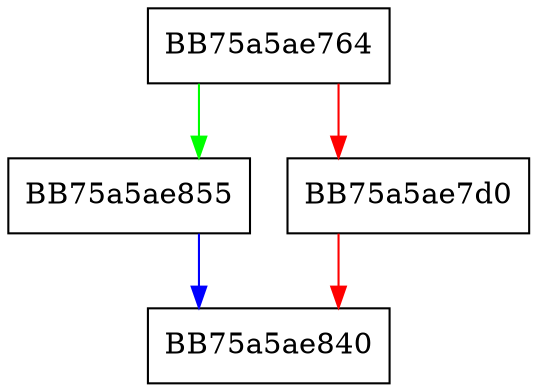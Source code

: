 digraph trigger_interrupt {
  node [shape="box"];
  graph [splines=ortho];
  BB75a5ae764 -> BB75a5ae855 [color="green"];
  BB75a5ae764 -> BB75a5ae7d0 [color="red"];
  BB75a5ae7d0 -> BB75a5ae840 [color="red"];
  BB75a5ae855 -> BB75a5ae840 [color="blue"];
}